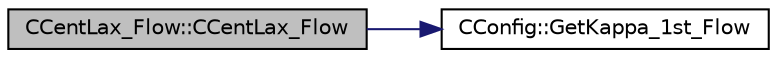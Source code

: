 digraph "CCentLax_Flow::CCentLax_Flow"
{
  edge [fontname="Helvetica",fontsize="10",labelfontname="Helvetica",labelfontsize="10"];
  node [fontname="Helvetica",fontsize="10",shape=record];
  rankdir="LR";
  Node0 [label="CCentLax_Flow::CCentLax_Flow",height=0.2,width=0.4,color="black", fillcolor="grey75", style="filled", fontcolor="black"];
  Node0 -> Node1 [color="midnightblue",fontsize="10",style="solid",fontname="Helvetica"];
  Node1 [label="CConfig::GetKappa_1st_Flow",height=0.2,width=0.4,color="black", fillcolor="white", style="filled",URL="$class_c_config.html#a52930953638025e258dfc1de24a0a961",tooltip="Value of the calibrated constant for the Lax method (center scheme). "];
}
